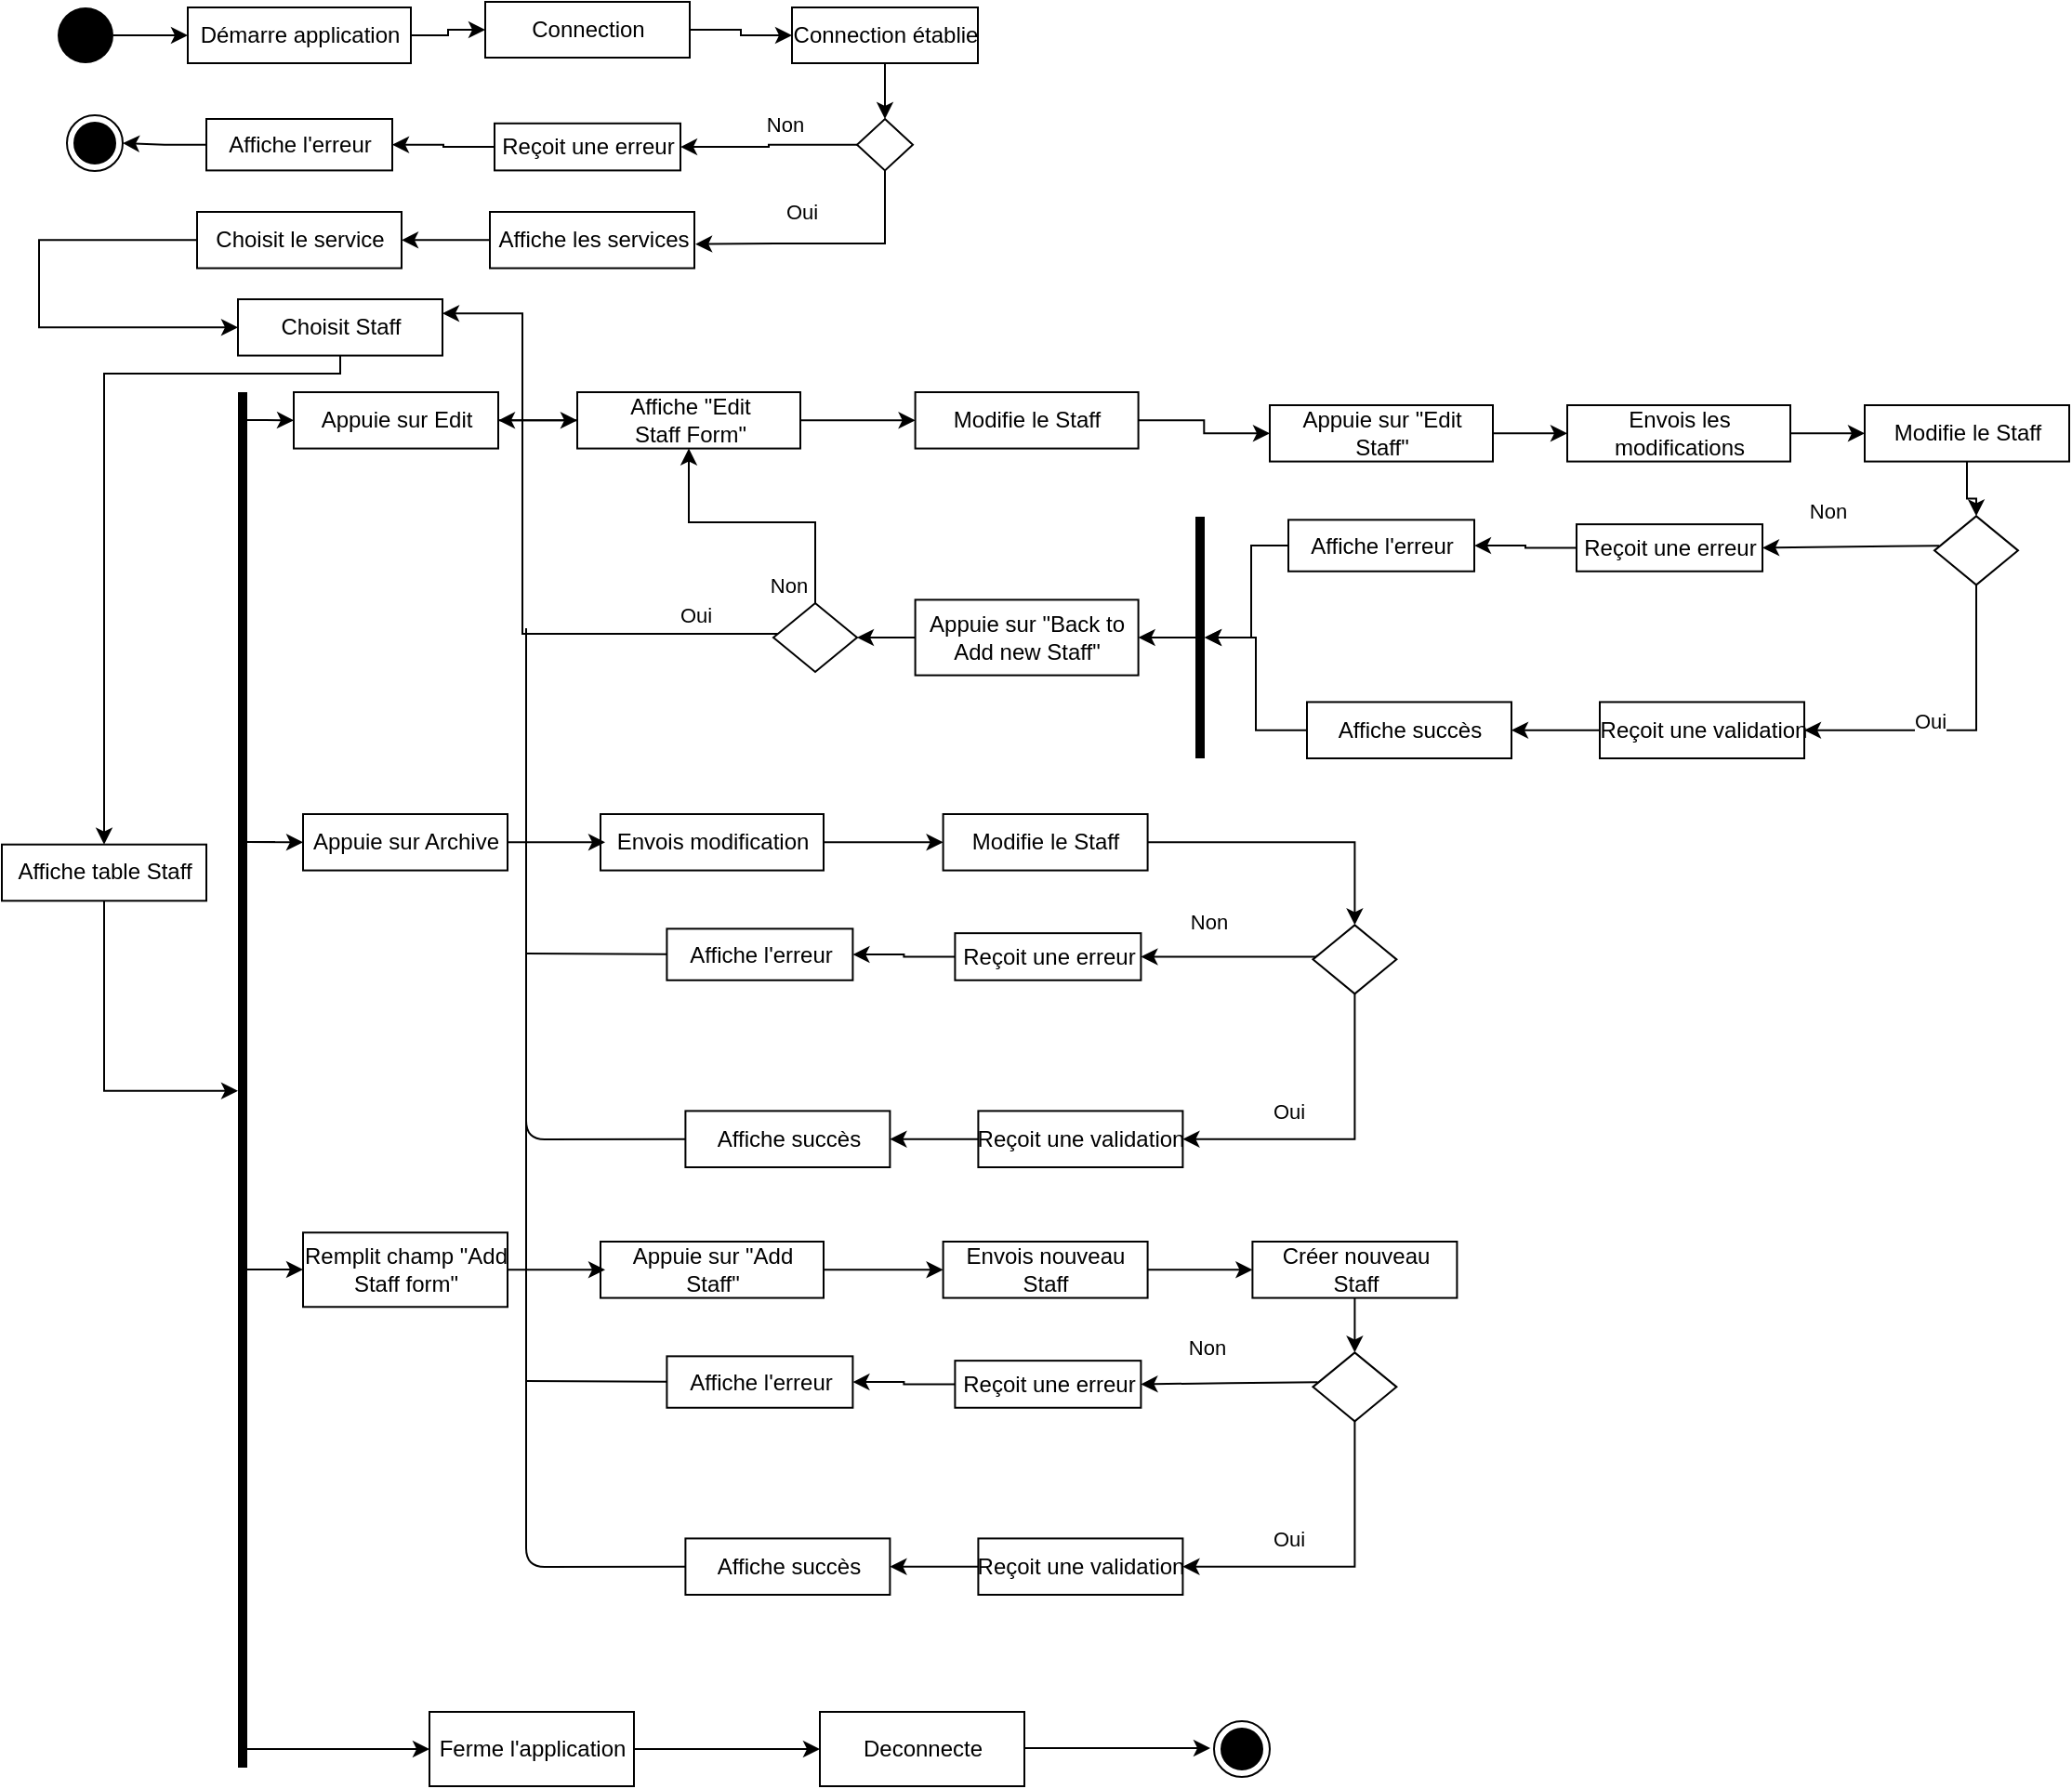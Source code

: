 <mxfile version="13.10.4" type="google"><diagram name="Page-1" id="e7e014a7-5840-1c2e-5031-d8a46d1fe8dd"><mxGraphModel dx="1662" dy="1620" grid="1" gridSize="10" guides="1" tooltips="1" connect="1" arrows="1" fold="1" page="1" pageScale="1" pageWidth="1169" pageHeight="826" background="#ffffff" math="0" shadow="0"><root><mxCell id="0"/><mxCell id="1" parent="0"/><mxCell id="Cja6DnejnxXAjnv8f50u-54" value="Démarre application" style="html=1;align=center;verticalAlign=middle;rotatable=0;" parent="1" vertex="1"><mxGeometry x="100" y="-797" width="120" height="30" as="geometry"/></mxCell><mxCell id="Cja6DnejnxXAjnv8f50u-55" style="edgeStyle=orthogonalEdgeStyle;rounded=0;orthogonalLoop=1;jettySize=auto;html=1;entryX=1;entryY=0.5;entryDx=0;entryDy=0;" parent="1" source="Cja6DnejnxXAjnv8f50u-56" target="Cja6DnejnxXAjnv8f50u-61" edge="1"><mxGeometry relative="1" as="geometry"/></mxCell><mxCell id="Cja6DnejnxXAjnv8f50u-56" value="Affiche l'erreur" style="html=1;align=center;verticalAlign=middle;rotatable=0;" parent="1" vertex="1"><mxGeometry x="110" y="-737" width="100" height="27.7" as="geometry"/></mxCell><mxCell id="Cja6DnejnxXAjnv8f50u-57" style="edgeStyle=orthogonalEdgeStyle;rounded=0;orthogonalLoop=1;jettySize=auto;html=1;exitX=0;exitY=0.5;exitDx=0;exitDy=0;entryX=0;entryY=0.5;entryDx=0;entryDy=0;" parent="1" source="Cja6DnejnxXAjnv8f50u-58" target="-1vC_II-EMNkWUB4CFa0-3" edge="1"><mxGeometry relative="1" as="geometry"><Array as="points"><mxPoint x="20" y="-672"/><mxPoint x="20" y="-625"/></Array><mxPoint x="95" y="-671.8" as="sourcePoint"/><mxPoint x="38.855" y="554.992" as="targetPoint"/></mxGeometry></mxCell><mxCell id="Cja6DnejnxXAjnv8f50u-58" value="Choisit&amp;nbsp;le service" style="html=1;align=center;verticalAlign=middle;rotatable=0;" parent="1" vertex="1"><mxGeometry x="105" y="-687" width="110" height="30.29" as="geometry"/></mxCell><mxCell id="Cja6DnejnxXAjnv8f50u-59" style="edgeStyle=orthogonalEdgeStyle;rounded=0;orthogonalLoop=1;jettySize=auto;html=1;entryX=0;entryY=0.5;entryDx=0;entryDy=0;" parent="1" source="Cja6DnejnxXAjnv8f50u-60" target="Cja6DnejnxXAjnv8f50u-54" edge="1"><mxGeometry relative="1" as="geometry"/></mxCell><mxCell id="Cja6DnejnxXAjnv8f50u-60" value="" style="ellipse;fillColor=#000000;strokeColor=none;" parent="1" vertex="1"><mxGeometry x="30" y="-797" width="30" height="30" as="geometry"/></mxCell><mxCell id="Cja6DnejnxXAjnv8f50u-61" value="" style="ellipse;html=1;shape=endState;fillColor=#000000;strokeColor=#000000;" parent="1" vertex="1"><mxGeometry x="35" y="-739" width="30" height="30" as="geometry"/></mxCell><mxCell id="Cja6DnejnxXAjnv8f50u-64" style="edgeStyle=orthogonalEdgeStyle;rounded=0;orthogonalLoop=1;jettySize=auto;html=1;entryX=0;entryY=0.508;entryDx=0;entryDy=0;entryPerimeter=0;" parent="1" edge="1"><mxGeometry relative="1" as="geometry"><Array as="points"><mxPoint x="130" y="-597"/><mxPoint x="55" y="-597"/><mxPoint x="55" y="-324"/><mxPoint x="75" y="-324"/></Array><mxPoint x="130" y="-606.71" as="sourcePoint"/></mxGeometry></mxCell><mxCell id="Cja6DnejnxXAjnv8f50u-73" value="Connection" style="html=1;align=center;verticalAlign=middle;rotatable=0;" parent="1" vertex="1"><mxGeometry x="260" y="-800" width="110" height="30" as="geometry"/></mxCell><mxCell id="Cja6DnejnxXAjnv8f50u-74" value="Reçoit une erreur" style="html=1;align=center;verticalAlign=middle;rotatable=0;" parent="1" vertex="1"><mxGeometry x="265" y="-734.61" width="100" height="25.31" as="geometry"/></mxCell><mxCell id="Cja6DnejnxXAjnv8f50u-75" value="Affiche les services" style="html=1;align=center;verticalAlign=middle;rotatable=0;" parent="1" vertex="1"><mxGeometry x="262.5" y="-687" width="110" height="30.29" as="geometry"/></mxCell><mxCell id="Cja6DnejnxXAjnv8f50u-87" style="edgeStyle=orthogonalEdgeStyle;rounded=0;orthogonalLoop=1;jettySize=auto;html=1;entryX=0.5;entryY=0;entryDx=0;entryDy=0;" parent="1" source="Cja6DnejnxXAjnv8f50u-88" target="Cja6DnejnxXAjnv8f50u-89" edge="1"><mxGeometry relative="1" as="geometry"/></mxCell><mxCell id="Cja6DnejnxXAjnv8f50u-88" value="Connection établie" style="html=1;align=center;verticalAlign=middle;rotatable=0;" parent="1" vertex="1"><mxGeometry x="425" y="-797" width="100" height="30" as="geometry"/></mxCell><mxCell id="Cja6DnejnxXAjnv8f50u-89" value="" style="rhombus;" parent="1" vertex="1"><mxGeometry x="460" y="-737" width="30" height="27.7" as="geometry"/></mxCell><mxCell id="Cja6DnejnxXAjnv8f50u-93" style="edgeStyle=orthogonalEdgeStyle;rounded=0;orthogonalLoop=1;jettySize=auto;html=1;entryX=0;entryY=0.5;entryDx=0;entryDy=0;" parent="1" source="Cja6DnejnxXAjnv8f50u-54" target="Cja6DnejnxXAjnv8f50u-73" edge="1"><mxGeometry relative="1" as="geometry"/></mxCell><mxCell id="Cja6DnejnxXAjnv8f50u-94" style="edgeStyle=orthogonalEdgeStyle;rounded=0;orthogonalLoop=1;jettySize=auto;html=1;" parent="1" source="Cja6DnejnxXAjnv8f50u-74" target="Cja6DnejnxXAjnv8f50u-56" edge="1"><mxGeometry relative="1" as="geometry"/></mxCell><mxCell id="Cja6DnejnxXAjnv8f50u-95" style="edgeStyle=orthogonalEdgeStyle;rounded=0;orthogonalLoop=1;jettySize=auto;html=1;" parent="1" source="Cja6DnejnxXAjnv8f50u-73" target="Cja6DnejnxXAjnv8f50u-88" edge="1"><mxGeometry relative="1" as="geometry"/></mxCell><mxCell id="Cja6DnejnxXAjnv8f50u-96" style="edgeStyle=orthogonalEdgeStyle;rounded=0;orthogonalLoop=1;jettySize=auto;html=1;entryX=1;entryY=0.5;entryDx=0;entryDy=0;" parent="1" source="Cja6DnejnxXAjnv8f50u-89" target="Cja6DnejnxXAjnv8f50u-74" edge="1"><mxGeometry relative="1" as="geometry"/></mxCell><mxCell id="Cja6DnejnxXAjnv8f50u-97" value="Non" style="edgeLabel;html=1;align=center;verticalAlign=middle;resizable=0;points=[];" parent="Cja6DnejnxXAjnv8f50u-96" vertex="1" connectable="0"><mxGeometry x="-0.21" y="-2" relative="1" as="geometry"><mxPoint x="-1.24" y="-9.44" as="offset"/></mxGeometry></mxCell><mxCell id="Cja6DnejnxXAjnv8f50u-98" style="edgeStyle=orthogonalEdgeStyle;rounded=0;orthogonalLoop=1;jettySize=auto;html=1;entryX=1.005;entryY=0.572;entryDx=0;entryDy=0;entryPerimeter=0;" parent="1" source="Cja6DnejnxXAjnv8f50u-89" target="Cja6DnejnxXAjnv8f50u-75" edge="1"><mxGeometry relative="1" as="geometry"><Array as="points"><mxPoint x="475" y="-670"/><mxPoint x="416" y="-670"/></Array></mxGeometry></mxCell><mxCell id="Cja6DnejnxXAjnv8f50u-99" value="Oui" style="edgeLabel;html=1;align=center;verticalAlign=middle;resizable=0;points=[];" parent="Cja6DnejnxXAjnv8f50u-98" vertex="1" connectable="0"><mxGeometry x="0.202" y="-2" relative="1" as="geometry"><mxPoint y="-15.03" as="offset"/></mxGeometry></mxCell><mxCell id="Cja6DnejnxXAjnv8f50u-100" style="edgeStyle=orthogonalEdgeStyle;rounded=0;orthogonalLoop=1;jettySize=auto;html=1;entryX=1;entryY=0.5;entryDx=0;entryDy=0;" parent="1" source="Cja6DnejnxXAjnv8f50u-75" target="Cja6DnejnxXAjnv8f50u-58" edge="1"><mxGeometry relative="1" as="geometry"/></mxCell><mxCell id="-1vC_II-EMNkWUB4CFa0-2" style="edgeStyle=orthogonalEdgeStyle;rounded=0;orthogonalLoop=1;jettySize=auto;html=1;entryX=0;entryY=0.508;entryDx=0;entryDy=0;entryPerimeter=0;" parent="1" source="1vkVSx3c_pXpntN_2izk-8" target="-1vC_II-EMNkWUB4CFa0-7" edge="1"><mxGeometry relative="1" as="geometry"><Array as="points"><mxPoint x="55" y="-214"/></Array></mxGeometry></mxCell><mxCell id="-1vC_II-EMNkWUB4CFa0-3" value="Choisit Staff" style="html=1;align=center;verticalAlign=middle;rotatable=0;" parent="1" vertex="1"><mxGeometry x="127" y="-640" width="110" height="30.29" as="geometry"/></mxCell><mxCell id="-1vC_II-EMNkWUB4CFa0-4" value="Appuie sur Edit" style="html=1;align=center;verticalAlign=middle;rotatable=0;" parent="1" vertex="1"><mxGeometry x="157" y="-590" width="110" height="30.29" as="geometry"/></mxCell><mxCell id="-1vC_II-EMNkWUB4CFa0-5" style="edgeStyle=orthogonalEdgeStyle;rounded=0;orthogonalLoop=1;jettySize=auto;html=1;entryX=0;entryY=0.5;entryDx=0;entryDy=0;" parent="1" source="-1vC_II-EMNkWUB4CFa0-7" target="-1vC_II-EMNkWUB4CFa0-4" edge="1"><mxGeometry relative="1" as="geometry"><Array as="points"><mxPoint x="142" y="-575"/><mxPoint x="142" y="-575"/></Array></mxGeometry></mxCell><mxCell id="-1vC_II-EMNkWUB4CFa0-6" style="edgeStyle=orthogonalEdgeStyle;rounded=0;orthogonalLoop=1;jettySize=auto;html=1;" parent="1" source="-1vC_II-EMNkWUB4CFa0-7" target="-1vC_II-EMNkWUB4CFa0-55" edge="1"><mxGeometry relative="1" as="geometry"><Array as="points"><mxPoint x="142" y="-118"/><mxPoint x="142" y="-118"/></Array></mxGeometry></mxCell><mxCell id="-1vC_II-EMNkWUB4CFa0-7" value="" style="html=1;points=[];perimeter=orthogonalPerimeter;fillColor=#000000;strokeColor=none;" parent="1" vertex="1"><mxGeometry x="127" y="-590" width="5" height="740" as="geometry"/></mxCell><mxCell id="-1vC_II-EMNkWUB4CFa0-8" value="Modifie le Staff" style="html=1;align=center;verticalAlign=middle;rotatable=0;" parent="1" vertex="1"><mxGeometry x="491.3" y="-590" width="120" height="30.29" as="geometry"/></mxCell><mxCell id="-1vC_II-EMNkWUB4CFa0-9" value="Appuie sur &quot;Edit &lt;br&gt;Staff&quot;" style="html=1;align=center;verticalAlign=middle;rotatable=0;" parent="1" vertex="1"><mxGeometry x="682" y="-583" width="120" height="30.29" as="geometry"/></mxCell><mxCell id="-1vC_II-EMNkWUB4CFa0-10" value="" style="edgeStyle=orthogonalEdgeStyle;rounded=0;orthogonalLoop=1;jettySize=auto;html=1;" parent="1" source="-1vC_II-EMNkWUB4CFa0-8" target="-1vC_II-EMNkWUB4CFa0-9" edge="1"><mxGeometry relative="1" as="geometry"/></mxCell><mxCell id="-1vC_II-EMNkWUB4CFa0-353" value="" style="edgeStyle=orthogonalEdgeStyle;rounded=0;orthogonalLoop=1;jettySize=auto;html=1;" parent="1" source="-1vC_II-EMNkWUB4CFa0-11" target="-1vC_II-EMNkWUB4CFa0-4" edge="1"><mxGeometry relative="1" as="geometry"/></mxCell><mxCell id="-1vC_II-EMNkWUB4CFa0-11" value="Affiche &quot;Edit &lt;br&gt;Staff Form&quot;" style="html=1;align=center;verticalAlign=middle;rotatable=0;" parent="1" vertex="1"><mxGeometry x="309.5" y="-590" width="120" height="30.29" as="geometry"/></mxCell><mxCell id="-1vC_II-EMNkWUB4CFa0-12" value="Envois les &lt;br&gt;modifications" style="html=1;align=center;verticalAlign=middle;rotatable=0;" parent="1" vertex="1"><mxGeometry x="842" y="-583" width="120" height="30.29" as="geometry"/></mxCell><mxCell id="-1vC_II-EMNkWUB4CFa0-13" style="edgeStyle=orthogonalEdgeStyle;rounded=0;orthogonalLoop=1;jettySize=auto;html=1;entryX=1;entryY=0.5;entryDx=0;entryDy=0;entryPerimeter=0;" parent="1" source="-1vC_II-EMNkWUB4CFa0-14" target="-1vC_II-EMNkWUB4CFa0-33" edge="1"><mxGeometry relative="1" as="geometry"><Array as="points"><mxPoint x="672" y="-507"/><mxPoint x="672" y="-458"/></Array></mxGeometry></mxCell><mxCell id="-1vC_II-EMNkWUB4CFa0-14" value="Affiche l'erreur" style="html=1;align=center;verticalAlign=middle;rotatable=0;" parent="1" vertex="1"><mxGeometry x="692" y="-521.32" width="100" height="27.7" as="geometry"/></mxCell><mxCell id="-1vC_II-EMNkWUB4CFa0-15" value="Reçoit une erreur" style="html=1;align=center;verticalAlign=middle;rotatable=0;" parent="1" vertex="1"><mxGeometry x="847" y="-518.93" width="100" height="25.31" as="geometry"/></mxCell><mxCell id="-1vC_II-EMNkWUB4CFa0-16" style="edgeStyle=orthogonalEdgeStyle;rounded=0;orthogonalLoop=1;jettySize=auto;html=1;" parent="1" source="-1vC_II-EMNkWUB4CFa0-15" target="-1vC_II-EMNkWUB4CFa0-14" edge="1"><mxGeometry relative="1" as="geometry"/></mxCell><mxCell id="-1vC_II-EMNkWUB4CFa0-17" style="edgeStyle=orthogonalEdgeStyle;rounded=0;orthogonalLoop=1;jettySize=auto;html=1;entryX=1;entryY=0.5;entryDx=0;entryDy=0;" parent="1" target="-1vC_II-EMNkWUB4CFa0-15" edge="1"><mxGeometry relative="1" as="geometry"><mxPoint x="1042.054" y="-507.42" as="sourcePoint"/></mxGeometry></mxCell><mxCell id="-1vC_II-EMNkWUB4CFa0-18" value="Non" style="edgeLabel;html=1;align=center;verticalAlign=middle;resizable=0;points=[];" parent="-1vC_II-EMNkWUB4CFa0-17" vertex="1" connectable="0"><mxGeometry x="-0.21" y="-2" relative="1" as="geometry"><mxPoint x="-22.05" y="-16.9" as="offset"/></mxGeometry></mxCell><mxCell id="-1vC_II-EMNkWUB4CFa0-19" style="edgeStyle=orthogonalEdgeStyle;rounded=0;orthogonalLoop=1;jettySize=auto;html=1;" parent="1" source="-1vC_II-EMNkWUB4CFa0-20" target="-1vC_II-EMNkWUB4CFa0-33" edge="1"><mxGeometry relative="1" as="geometry"/></mxCell><mxCell id="-1vC_II-EMNkWUB4CFa0-20" value="Affiche succès" style="html=1;align=center;verticalAlign=middle;rotatable=0;" parent="1" vertex="1"><mxGeometry x="702" y="-423.29" width="110" height="30.29" as="geometry"/></mxCell><mxCell id="-1vC_II-EMNkWUB4CFa0-21" value="Reçoit une validation" style="html=1;align=center;verticalAlign=middle;rotatable=0;" parent="1" vertex="1"><mxGeometry x="859.5" y="-423.29" width="110" height="30.29" as="geometry"/></mxCell><mxCell id="-1vC_II-EMNkWUB4CFa0-23" style="edgeStyle=orthogonalEdgeStyle;rounded=0;orthogonalLoop=1;jettySize=auto;html=1;entryX=1;entryY=0.5;entryDx=0;entryDy=0;" parent="1" source="-1vC_II-EMNkWUB4CFa0-21" target="-1vC_II-EMNkWUB4CFa0-20" edge="1"><mxGeometry relative="1" as="geometry"/></mxCell><mxCell id="-1vC_II-EMNkWUB4CFa0-24" style="edgeStyle=orthogonalEdgeStyle;rounded=0;orthogonalLoop=1;jettySize=auto;html=1;entryX=0.5;entryY=0;entryDx=0;entryDy=0;" parent="1" source="-1vC_II-EMNkWUB4CFa0-25" target="-1vC_II-EMNkWUB4CFa0-26" edge="1"><mxGeometry relative="1" as="geometry"/></mxCell><mxCell id="-1vC_II-EMNkWUB4CFa0-25" value="Modifie le Staff" style="html=1;align=center;verticalAlign=middle;rotatable=0;" parent="1" vertex="1"><mxGeometry x="1002" y="-583" width="110" height="30.29" as="geometry"/></mxCell><mxCell id="-1vC_II-EMNkWUB4CFa0-26" value="" style="rhombus;whiteSpace=wrap;html=1;" parent="1" vertex="1"><mxGeometry x="1039.5" y="-523.32" width="45" height="37" as="geometry"/></mxCell><mxCell id="-1vC_II-EMNkWUB4CFa0-27" value="" style="edgeStyle=orthogonalEdgeStyle;rounded=0;orthogonalLoop=1;jettySize=auto;html=1;" parent="1" source="-1vC_II-EMNkWUB4CFa0-4" target="-1vC_II-EMNkWUB4CFa0-11" edge="1"><mxGeometry relative="1" as="geometry"/></mxCell><mxCell id="-1vC_II-EMNkWUB4CFa0-28" value="" style="edgeStyle=orthogonalEdgeStyle;rounded=0;orthogonalLoop=1;jettySize=auto;html=1;" parent="1" source="-1vC_II-EMNkWUB4CFa0-11" target="-1vC_II-EMNkWUB4CFa0-8" edge="1"><mxGeometry relative="1" as="geometry"><Array as="points"><mxPoint x="472" y="-575"/><mxPoint x="472" y="-575"/></Array></mxGeometry></mxCell><mxCell id="-1vC_II-EMNkWUB4CFa0-29" value="" style="edgeStyle=orthogonalEdgeStyle;rounded=0;orthogonalLoop=1;jettySize=auto;html=1;" parent="1" source="-1vC_II-EMNkWUB4CFa0-12" target="-1vC_II-EMNkWUB4CFa0-25" edge="1"><mxGeometry relative="1" as="geometry"/></mxCell><mxCell id="-1vC_II-EMNkWUB4CFa0-30" style="edgeStyle=orthogonalEdgeStyle;rounded=0;orthogonalLoop=1;jettySize=auto;html=1;entryX=0;entryY=0.5;entryDx=0;entryDy=0;" parent="1" source="-1vC_II-EMNkWUB4CFa0-9" target="-1vC_II-EMNkWUB4CFa0-12" edge="1"><mxGeometry relative="1" as="geometry"/></mxCell><mxCell id="-1vC_II-EMNkWUB4CFa0-31" style="edgeStyle=orthogonalEdgeStyle;rounded=0;orthogonalLoop=1;jettySize=auto;html=1;entryX=1;entryY=0.5;entryDx=0;entryDy=0;" parent="1" source="-1vC_II-EMNkWUB4CFa0-26" target="-1vC_II-EMNkWUB4CFa0-21" edge="1"><mxGeometry relative="1" as="geometry"><Array as="points"><mxPoint x="1062" y="-408.32"/></Array></mxGeometry></mxCell><mxCell id="-1vC_II-EMNkWUB4CFa0-32" value="" style="edgeStyle=orthogonalEdgeStyle;rounded=0;orthogonalLoop=1;jettySize=auto;html=1;entryX=1;entryY=0.5;entryDx=0;entryDy=0;" parent="1" source="-1vC_II-EMNkWUB4CFa0-33" target="-1vC_II-EMNkWUB4CFa0-35" edge="1"><mxGeometry relative="1" as="geometry"><mxPoint x="619.5" y="-458" as="targetPoint"/></mxGeometry></mxCell><mxCell id="-1vC_II-EMNkWUB4CFa0-33" value="" style="html=1;points=[];perimeter=orthogonalPerimeter;fillColor=#000000;strokeColor=none;" parent="1" vertex="1"><mxGeometry x="642" y="-523" width="5" height="130" as="geometry"/></mxCell><mxCell id="1vkVSx3c_pXpntN_2izk-7" style="edgeStyle=orthogonalEdgeStyle;rounded=0;orthogonalLoop=1;jettySize=auto;html=1;entryX=1;entryY=0.5;entryDx=0;entryDy=0;" parent="1" source="-1vC_II-EMNkWUB4CFa0-35" target="1vkVSx3c_pXpntN_2izk-4" edge="1"><mxGeometry relative="1" as="geometry"/></mxCell><mxCell id="-1vC_II-EMNkWUB4CFa0-35" value="Appuie sur &quot;Back to &lt;br&gt;Add new Staff&quot;" style="html=1;align=center;verticalAlign=middle;rotatable=0;" parent="1" vertex="1"><mxGeometry x="491.3" y="-478.31" width="120" height="40.62" as="geometry"/></mxCell><mxCell id="-1vC_II-EMNkWUB4CFa0-36" value="Appuie sur Archive" style="html=1;align=center;verticalAlign=middle;rotatable=0;" parent="1" vertex="1"><mxGeometry x="162" y="-363" width="110" height="30.29" as="geometry"/></mxCell><mxCell id="-1vC_II-EMNkWUB4CFa0-37" style="edgeStyle=orthogonalEdgeStyle;rounded=0;orthogonalLoop=1;jettySize=auto;html=1;entryX=0;entryY=0.5;entryDx=0;entryDy=0;" parent="1" target="-1vC_II-EMNkWUB4CFa0-36" edge="1"><mxGeometry relative="1" as="geometry"><Array as="points"><mxPoint x="132" y="-348"/><mxPoint x="132" y="-348"/></Array><mxPoint x="147" y="-348" as="sourcePoint"/></mxGeometry></mxCell><mxCell id="-1vC_II-EMNkWUB4CFa0-38" value="Envois modification" style="html=1;align=center;verticalAlign=middle;rotatable=0;" parent="1" vertex="1"><mxGeometry x="322" y="-363" width="120" height="30.29" as="geometry"/></mxCell><mxCell id="-1vC_II-EMNkWUB4CFa0-39" value="" style="edgeStyle=orthogonalEdgeStyle;rounded=0;orthogonalLoop=1;jettySize=auto;html=1;entryX=0;entryY=0.5;entryDx=0;entryDy=0;" parent="1" source="-1vC_II-EMNkWUB4CFa0-38" target="-1vC_II-EMNkWUB4CFa0-50" edge="1"><mxGeometry relative="1" as="geometry"><mxPoint x="491.3" y="-347.855" as="targetPoint"/></mxGeometry></mxCell><mxCell id="-1vC_II-EMNkWUB4CFa0-40" value="Affiche l'erreur" style="html=1;align=center;verticalAlign=middle;rotatable=0;" parent="1" vertex="1"><mxGeometry x="357.7" y="-301.32" width="100" height="27.7" as="geometry"/></mxCell><mxCell id="-1vC_II-EMNkWUB4CFa0-41" value="Reçoit une erreur" style="html=1;align=center;verticalAlign=middle;rotatable=0;" parent="1" vertex="1"><mxGeometry x="512.7" y="-298.93" width="100" height="25.31" as="geometry"/></mxCell><mxCell id="-1vC_II-EMNkWUB4CFa0-42" style="edgeStyle=orthogonalEdgeStyle;rounded=0;orthogonalLoop=1;jettySize=auto;html=1;" parent="1" source="-1vC_II-EMNkWUB4CFa0-41" target="-1vC_II-EMNkWUB4CFa0-40" edge="1"><mxGeometry relative="1" as="geometry"/></mxCell><mxCell id="-1vC_II-EMNkWUB4CFa0-43" style="edgeStyle=orthogonalEdgeStyle;rounded=0;orthogonalLoop=1;jettySize=auto;html=1;entryX=1;entryY=0.5;entryDx=0;entryDy=0;" parent="1" target="-1vC_II-EMNkWUB4CFa0-41" edge="1"><mxGeometry relative="1" as="geometry"><mxPoint x="707.754" y="-287.42" as="sourcePoint"/><Array as="points"><mxPoint x="708" y="-286"/></Array></mxGeometry></mxCell><mxCell id="-1vC_II-EMNkWUB4CFa0-44" value="Non" style="edgeLabel;html=1;align=center;verticalAlign=middle;resizable=0;points=[];" parent="-1vC_II-EMNkWUB4CFa0-43" vertex="1" connectable="0"><mxGeometry x="-0.21" y="-2" relative="1" as="geometry"><mxPoint x="-22.05" y="-16.9" as="offset"/></mxGeometry></mxCell><mxCell id="-1vC_II-EMNkWUB4CFa0-45" value="Affiche succès" style="html=1;align=center;verticalAlign=middle;rotatable=0;" parent="1" vertex="1"><mxGeometry x="367.7" y="-203.29" width="110" height="30.29" as="geometry"/></mxCell><mxCell id="-1vC_II-EMNkWUB4CFa0-46" value="Reçoit une validation" style="html=1;align=center;verticalAlign=middle;rotatable=0;" parent="1" vertex="1"><mxGeometry x="525.2" y="-203.29" width="110" height="30.29" as="geometry"/></mxCell><mxCell id="-1vC_II-EMNkWUB4CFa0-47" value="Oui" style="edgeLabel;html=1;align=center;verticalAlign=middle;resizable=0;points=[];" parent="1" vertex="1" connectable="0"><mxGeometry x="692.0" y="-203.32" as="geometry"/></mxCell><mxCell id="-1vC_II-EMNkWUB4CFa0-48" style="edgeStyle=orthogonalEdgeStyle;rounded=0;orthogonalLoop=1;jettySize=auto;html=1;entryX=1;entryY=0.5;entryDx=0;entryDy=0;" parent="1" source="-1vC_II-EMNkWUB4CFa0-46" target="-1vC_II-EMNkWUB4CFa0-45" edge="1"><mxGeometry relative="1" as="geometry"/></mxCell><mxCell id="-1vC_II-EMNkWUB4CFa0-49" style="edgeStyle=orthogonalEdgeStyle;rounded=0;orthogonalLoop=1;jettySize=auto;html=1;entryX=0.5;entryY=0;entryDx=0;entryDy=0;" parent="1" source="-1vC_II-EMNkWUB4CFa0-50" target="-1vC_II-EMNkWUB4CFa0-51" edge="1"><mxGeometry relative="1" as="geometry"/></mxCell><mxCell id="-1vC_II-EMNkWUB4CFa0-50" value="Modifie le Staff" style="html=1;align=center;verticalAlign=middle;rotatable=0;" parent="1" vertex="1"><mxGeometry x="506.3" y="-363" width="110" height="30.29" as="geometry"/></mxCell><mxCell id="-1vC_II-EMNkWUB4CFa0-51" value="" style="rhombus;whiteSpace=wrap;html=1;" parent="1" vertex="1"><mxGeometry x="705.2" y="-303.32" width="45" height="37" as="geometry"/></mxCell><mxCell id="-1vC_II-EMNkWUB4CFa0-52" value="" style="edgeStyle=orthogonalEdgeStyle;rounded=0;orthogonalLoop=1;jettySize=auto;html=1;" parent="1" source="-1vC_II-EMNkWUB4CFa0-36" edge="1"><mxGeometry relative="1" as="geometry"><mxPoint x="324.5" y="-347.855" as="targetPoint"/></mxGeometry></mxCell><mxCell id="-1vC_II-EMNkWUB4CFa0-53" style="edgeStyle=orthogonalEdgeStyle;rounded=0;orthogonalLoop=1;jettySize=auto;html=1;entryX=1;entryY=0.5;entryDx=0;entryDy=0;" parent="1" source="-1vC_II-EMNkWUB4CFa0-51" target="-1vC_II-EMNkWUB4CFa0-46" edge="1"><mxGeometry relative="1" as="geometry"><Array as="points"><mxPoint x="727.7" y="-188.32"/></Array></mxGeometry></mxCell><mxCell id="-1vC_II-EMNkWUB4CFa0-54" value="" style="endArrow=none;html=1;entryX=0;entryY=0.5;entryDx=0;entryDy=0;" parent="1" target="-1vC_II-EMNkWUB4CFa0-45" edge="1"><mxGeometry width="50" height="50" relative="1" as="geometry"><mxPoint x="282" y="-463" as="sourcePoint"/><mxPoint x="312" y="-223" as="targetPoint"/><Array as="points"><mxPoint x="282" y="-188"/></Array></mxGeometry></mxCell><mxCell id="-1vC_II-EMNkWUB4CFa0-55" value="Remplit champ &quot;Add &lt;br&gt;Staff form&quot;" style="html=1;align=center;verticalAlign=middle;rotatable=0;" parent="1" vertex="1"><mxGeometry x="162" y="-137.86" width="110" height="40" as="geometry"/></mxCell><mxCell id="-1vC_II-EMNkWUB4CFa0-56" value="Appuie sur &quot;Add &lt;br&gt;Staff&quot;" style="html=1;align=center;verticalAlign=middle;rotatable=0;" parent="1" vertex="1"><mxGeometry x="322" y="-133" width="120" height="30.29" as="geometry"/></mxCell><mxCell id="-1vC_II-EMNkWUB4CFa0-57" value="" style="edgeStyle=orthogonalEdgeStyle;rounded=0;orthogonalLoop=1;jettySize=auto;html=1;entryX=0;entryY=0.5;entryDx=0;entryDy=0;" parent="1" source="-1vC_II-EMNkWUB4CFa0-56" target="-1vC_II-EMNkWUB4CFa0-68" edge="1"><mxGeometry relative="1" as="geometry"><mxPoint x="491.3" y="-117.855" as="targetPoint"/></mxGeometry></mxCell><mxCell id="-1vC_II-EMNkWUB4CFa0-58" value="Affiche l'erreur" style="html=1;align=center;verticalAlign=middle;rotatable=0;" parent="1" vertex="1"><mxGeometry x="357.7" y="-71.32" width="100" height="27.7" as="geometry"/></mxCell><mxCell id="-1vC_II-EMNkWUB4CFa0-59" value="Reçoit une erreur" style="html=1;align=center;verticalAlign=middle;rotatable=0;" parent="1" vertex="1"><mxGeometry x="512.7" y="-68.93" width="100" height="25.31" as="geometry"/></mxCell><mxCell id="-1vC_II-EMNkWUB4CFa0-60" style="edgeStyle=orthogonalEdgeStyle;rounded=0;orthogonalLoop=1;jettySize=auto;html=1;" parent="1" source="-1vC_II-EMNkWUB4CFa0-59" target="-1vC_II-EMNkWUB4CFa0-58" edge="1"><mxGeometry relative="1" as="geometry"/></mxCell><mxCell id="-1vC_II-EMNkWUB4CFa0-61" style="edgeStyle=orthogonalEdgeStyle;rounded=0;orthogonalLoop=1;jettySize=auto;html=1;entryX=1;entryY=0.5;entryDx=0;entryDy=0;" parent="1" target="-1vC_II-EMNkWUB4CFa0-59" edge="1"><mxGeometry relative="1" as="geometry"><mxPoint x="707.754" y="-57.42" as="sourcePoint"/></mxGeometry></mxCell><mxCell id="-1vC_II-EMNkWUB4CFa0-62" value="Non" style="edgeLabel;html=1;align=center;verticalAlign=middle;resizable=0;points=[];" parent="-1vC_II-EMNkWUB4CFa0-61" vertex="1" connectable="0"><mxGeometry x="-0.21" y="-2" relative="1" as="geometry"><mxPoint x="-22.05" y="-16.9" as="offset"/></mxGeometry></mxCell><mxCell id="-1vC_II-EMNkWUB4CFa0-63" value="Affiche succès" style="html=1;align=center;verticalAlign=middle;rotatable=0;" parent="1" vertex="1"><mxGeometry x="367.7" y="26.71" width="110" height="30.29" as="geometry"/></mxCell><mxCell id="-1vC_II-EMNkWUB4CFa0-64" value="Reçoit une validation" style="html=1;align=center;verticalAlign=middle;rotatable=0;" parent="1" vertex="1"><mxGeometry x="525.2" y="26.71" width="110" height="30.29" as="geometry"/></mxCell><mxCell id="-1vC_II-EMNkWUB4CFa0-65" value="Oui" style="edgeLabel;html=1;align=center;verticalAlign=middle;resizable=0;points=[];" parent="1" vertex="1" connectable="0"><mxGeometry x="692.0" y="26.68" as="geometry"/></mxCell><mxCell id="-1vC_II-EMNkWUB4CFa0-66" style="edgeStyle=orthogonalEdgeStyle;rounded=0;orthogonalLoop=1;jettySize=auto;html=1;entryX=1;entryY=0.5;entryDx=0;entryDy=0;" parent="1" source="-1vC_II-EMNkWUB4CFa0-64" target="-1vC_II-EMNkWUB4CFa0-63" edge="1"><mxGeometry relative="1" as="geometry"/></mxCell><mxCell id="-1vC_II-EMNkWUB4CFa0-67" value="" style="edgeStyle=orthogonalEdgeStyle;rounded=0;orthogonalLoop=1;jettySize=auto;html=1;" parent="1" source="-1vC_II-EMNkWUB4CFa0-68" target="-1vC_II-EMNkWUB4CFa0-73" edge="1"><mxGeometry relative="1" as="geometry"/></mxCell><mxCell id="-1vC_II-EMNkWUB4CFa0-68" value="Envois nouveau &lt;br&gt;Staff" style="html=1;align=center;verticalAlign=middle;rotatable=0;" parent="1" vertex="1"><mxGeometry x="506.3" y="-133" width="110" height="30.29" as="geometry"/></mxCell><mxCell id="-1vC_II-EMNkWUB4CFa0-69" value="" style="rhombus;whiteSpace=wrap;html=1;" parent="1" vertex="1"><mxGeometry x="705.2" y="-73.32" width="45" height="37" as="geometry"/></mxCell><mxCell id="-1vC_II-EMNkWUB4CFa0-70" value="" style="edgeStyle=orthogonalEdgeStyle;rounded=0;orthogonalLoop=1;jettySize=auto;html=1;" parent="1" source="-1vC_II-EMNkWUB4CFa0-55" edge="1"><mxGeometry relative="1" as="geometry"><mxPoint x="324.5" y="-117.855" as="targetPoint"/></mxGeometry></mxCell><mxCell id="-1vC_II-EMNkWUB4CFa0-71" style="edgeStyle=orthogonalEdgeStyle;rounded=0;orthogonalLoop=1;jettySize=auto;html=1;entryX=1;entryY=0.5;entryDx=0;entryDy=0;" parent="1" source="-1vC_II-EMNkWUB4CFa0-69" target="-1vC_II-EMNkWUB4CFa0-64" edge="1"><mxGeometry relative="1" as="geometry"><Array as="points"><mxPoint x="727.7" y="41.68"/></Array></mxGeometry></mxCell><mxCell id="-1vC_II-EMNkWUB4CFa0-72" style="edgeStyle=orthogonalEdgeStyle;rounded=0;orthogonalLoop=1;jettySize=auto;html=1;" parent="1" source="-1vC_II-EMNkWUB4CFa0-73" target="-1vC_II-EMNkWUB4CFa0-69" edge="1"><mxGeometry relative="1" as="geometry"/></mxCell><mxCell id="-1vC_II-EMNkWUB4CFa0-73" value="Créer nouveau &lt;br&gt;Staff" style="html=1;align=center;verticalAlign=middle;rotatable=0;" parent="1" vertex="1"><mxGeometry x="672.7" y="-133" width="110" height="30.29" as="geometry"/></mxCell><mxCell id="-1vC_II-EMNkWUB4CFa0-74" value="" style="endArrow=none;html=1;entryX=0;entryY=0.5;entryDx=0;entryDy=0;" parent="1" edge="1"><mxGeometry width="50" height="50" relative="1" as="geometry"><mxPoint x="282" y="-233" as="sourcePoint"/><mxPoint x="367.7" y="41.855" as="targetPoint"/><Array as="points"><mxPoint x="282" y="42"/></Array></mxGeometry></mxCell><mxCell id="-1vC_II-EMNkWUB4CFa0-75" value="" style="endArrow=none;html=1;" parent="1" target="-1vC_II-EMNkWUB4CFa0-58" edge="1"><mxGeometry width="50" height="50" relative="1" as="geometry"><mxPoint x="282" y="-58" as="sourcePoint"/><mxPoint x="352" y="-63" as="targetPoint"/></mxGeometry></mxCell><mxCell id="-1vC_II-EMNkWUB4CFa0-76" value="" style="endArrow=none;html=1;" parent="1" edge="1"><mxGeometry width="50" height="50" relative="1" as="geometry"><mxPoint x="282" y="-287.97" as="sourcePoint"/><mxPoint x="357.7" y="-287.651" as="targetPoint"/></mxGeometry></mxCell><mxCell id="-1vC_II-EMNkWUB4CFa0-169" value="Oui" style="edgeLabel;html=1;align=center;verticalAlign=middle;resizable=0;points=[];" parent="1" vertex="1" connectable="0"><mxGeometry x="1036.3" y="-413.32" as="geometry"/></mxCell><mxCell id="1vkVSx3c_pXpntN_2izk-1" style="edgeStyle=orthogonalEdgeStyle;rounded=0;orthogonalLoop=1;jettySize=auto;html=1;entryX=0.5;entryY=1;entryDx=0;entryDy=0;exitX=0.5;exitY=0;exitDx=0;exitDy=0;" parent="1" source="1vkVSx3c_pXpntN_2izk-4" target="-1vC_II-EMNkWUB4CFa0-11" edge="1"><mxGeometry relative="1" as="geometry"><mxPoint x="375.054" y="-494.77" as="sourcePoint"/><mxPoint x="280" y="-493.625" as="targetPoint"/><Array as="points"><mxPoint x="437" y="-520"/><mxPoint x="369" y="-520"/></Array></mxGeometry></mxCell><mxCell id="1vkVSx3c_pXpntN_2izk-2" value="Non" style="edgeLabel;html=1;align=center;verticalAlign=middle;resizable=0;points=[];" parent="1vkVSx3c_pXpntN_2izk-1" vertex="1" connectable="0"><mxGeometry x="-0.21" y="-2" relative="1" as="geometry"><mxPoint x="1.73" y="35.68" as="offset"/></mxGeometry></mxCell><mxCell id="1vkVSx3c_pXpntN_2izk-4" value="" style="rhombus;whiteSpace=wrap;html=1;" parent="1" vertex="1"><mxGeometry x="415" y="-476.5" width="45" height="37" as="geometry"/></mxCell><mxCell id="1vkVSx3c_pXpntN_2izk-5" style="edgeStyle=orthogonalEdgeStyle;rounded=0;orthogonalLoop=1;jettySize=auto;html=1;entryX=1;entryY=0.25;entryDx=0;entryDy=0;" parent="1" source="1vkVSx3c_pXpntN_2izk-4" target="-1vC_II-EMNkWUB4CFa0-3" edge="1"><mxGeometry relative="1" as="geometry"><Array as="points"><mxPoint x="280" y="-460"/><mxPoint x="280" y="-632"/></Array><mxPoint x="345" y="-405.165" as="targetPoint"/></mxGeometry></mxCell><mxCell id="1vkVSx3c_pXpntN_2izk-6" value="Oui" style="edgeLabel;html=1;align=center;verticalAlign=middle;resizable=0;points=[];" parent="1" vertex="1" connectable="0"><mxGeometry x="372.5" y="-470.0" as="geometry"/></mxCell><mxCell id="1vkVSx3c_pXpntN_2izk-8" value="Affiche table Staff" style="html=1;align=center;verticalAlign=middle;rotatable=0;" parent="1" vertex="1"><mxGeometry y="-346.65" width="110" height="30.29" as="geometry"/></mxCell><mxCell id="1vkVSx3c_pXpntN_2izk-9" style="edgeStyle=orthogonalEdgeStyle;rounded=0;orthogonalLoop=1;jettySize=auto;html=1;entryX=0.5;entryY=0;entryDx=0;entryDy=0;" parent="1" source="-1vC_II-EMNkWUB4CFa0-3" target="1vkVSx3c_pXpntN_2izk-8" edge="1"><mxGeometry relative="1" as="geometry"><Array as="points"><mxPoint x="182" y="-600"/><mxPoint x="55" y="-600"/></Array><mxPoint x="182.059" y="-609.71" as="sourcePoint"/><mxPoint x="127" y="-327.364" as="targetPoint"/></mxGeometry></mxCell><mxCell id="gsRQX7R5HQFMqwIOlsa3-1" value="" style="endArrow=classic;html=1;" edge="1" parent="1"><mxGeometry width="50" height="50" relative="1" as="geometry"><mxPoint x="130" y="140" as="sourcePoint"/><mxPoint x="230" y="140" as="targetPoint"/></mxGeometry></mxCell><mxCell id="gsRQX7R5HQFMqwIOlsa3-2" value="Ferme l'application" style="html=1;align=center;verticalAlign=middle;rotatable=0;" vertex="1" parent="1"><mxGeometry x="230" y="120.0" width="110" height="40" as="geometry"/></mxCell><mxCell id="gsRQX7R5HQFMqwIOlsa3-3" value="" style="endArrow=classic;html=1;" edge="1" parent="1"><mxGeometry width="50" height="50" relative="1" as="geometry"><mxPoint x="340" y="140" as="sourcePoint"/><mxPoint x="440" y="140" as="targetPoint"/></mxGeometry></mxCell><mxCell id="gsRQX7R5HQFMqwIOlsa3-4" value="Deconnecte" style="html=1;align=center;verticalAlign=middle;rotatable=0;" vertex="1" parent="1"><mxGeometry x="440" y="120" width="110" height="40" as="geometry"/></mxCell><mxCell id="gsRQX7R5HQFMqwIOlsa3-6" value="" style="endArrow=classic;html=1;" edge="1" parent="1"><mxGeometry width="50" height="50" relative="1" as="geometry"><mxPoint x="550" y="139.5" as="sourcePoint"/><mxPoint x="650" y="139.5" as="targetPoint"/></mxGeometry></mxCell><mxCell id="gsRQX7R5HQFMqwIOlsa3-7" value="" style="ellipse;html=1;shape=endState;fillColor=#000000;strokeColor=#000000;" vertex="1" parent="1"><mxGeometry x="652" y="125" width="30" height="30" as="geometry"/></mxCell></root></mxGraphModel></diagram></mxfile>